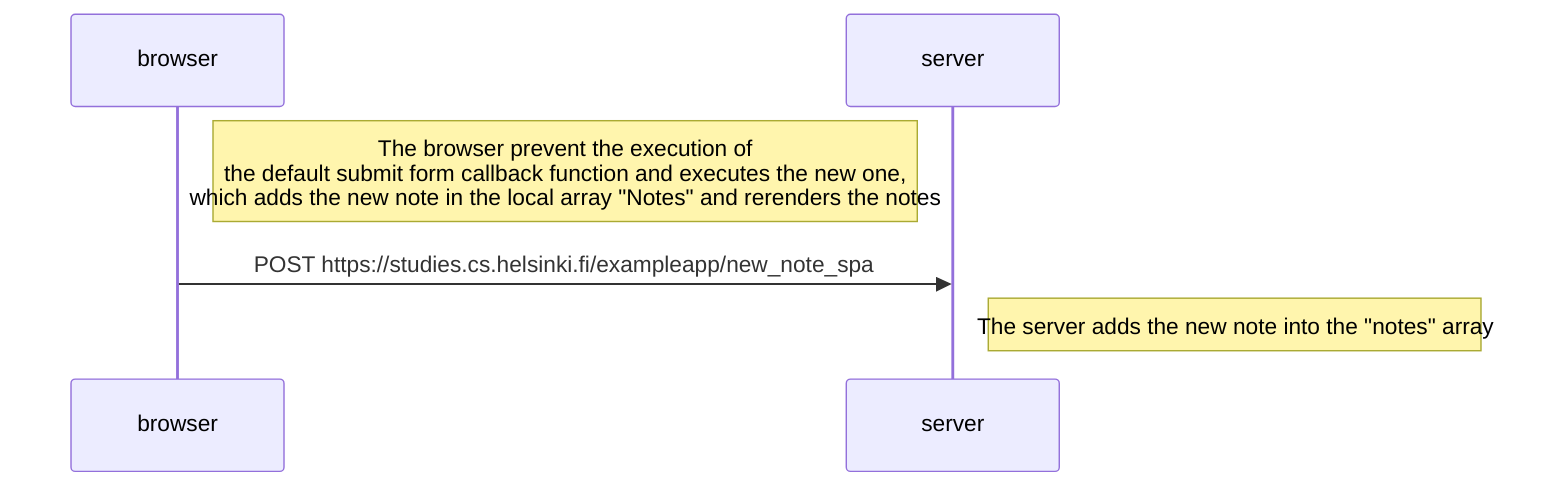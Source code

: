 sequenceDiagram
    participant browser
    participant server

    Note right of browser: The browser prevent the execution of<br>the default submit form callback function and executes the new one,<br>which adds the new note in the local array "Notes" and rerenders the notes
    browser->>server: POST https://studies.cs.helsinki.fi/exampleapp/new_note_spa
    activate server
    Note right of server: The server adds the new note into the "notes" array